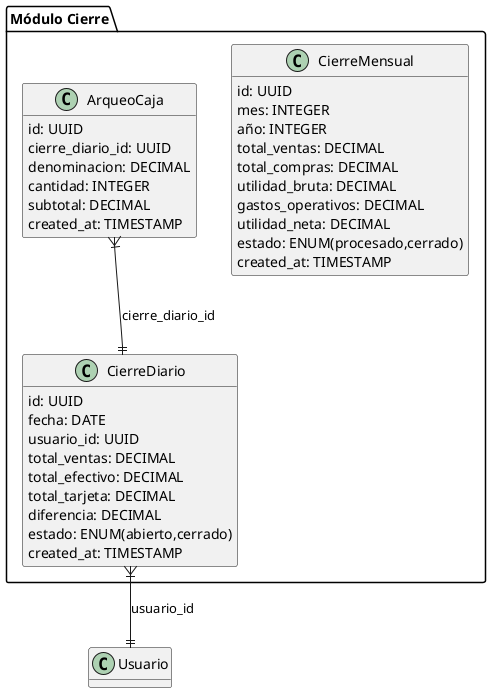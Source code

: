 @startuml Modulo_Cierre

!define TABLE_ENTITY class
hide methods
hide stereotypes

package "Módulo Cierre" {
  TABLE_ENTITY CierreDiario {
    {field} id: UUID
    {field} fecha: DATE
    {field} usuario_id: UUID
    {field} total_ventas: DECIMAL
    {field} total_efectivo: DECIMAL
    {field} total_tarjeta: DECIMAL
    {field} diferencia: DECIMAL
    {field} estado: ENUM(abierto,cerrado)
    {field} created_at: TIMESTAMP
  }

  TABLE_ENTITY CierreMensual {
    {field} id: UUID
    {field} mes: INTEGER
    {field} año: INTEGER
    {field} total_ventas: DECIMAL
    {field} total_compras: DECIMAL
    {field} utilidad_bruta: DECIMAL
    {field} gastos_operativos: DECIMAL
    {field} utilidad_neta: DECIMAL
    {field} estado: ENUM(procesado,cerrado)
    {field} created_at: TIMESTAMP
  }

  TABLE_ENTITY ArqueoCaja {
    {field} id: UUID
    {field} cierre_diario_id: UUID
    {field} denominacion: DECIMAL
    {field} cantidad: INTEGER
    {field} subtotal: DECIMAL
    {field} created_at: TIMESTAMP
  }
}

' Relaciones
CierreDiario }|--|| Usuario : usuario_id
ArqueoCaja }|--|| CierreDiario : cierre_diario_id

@enduml